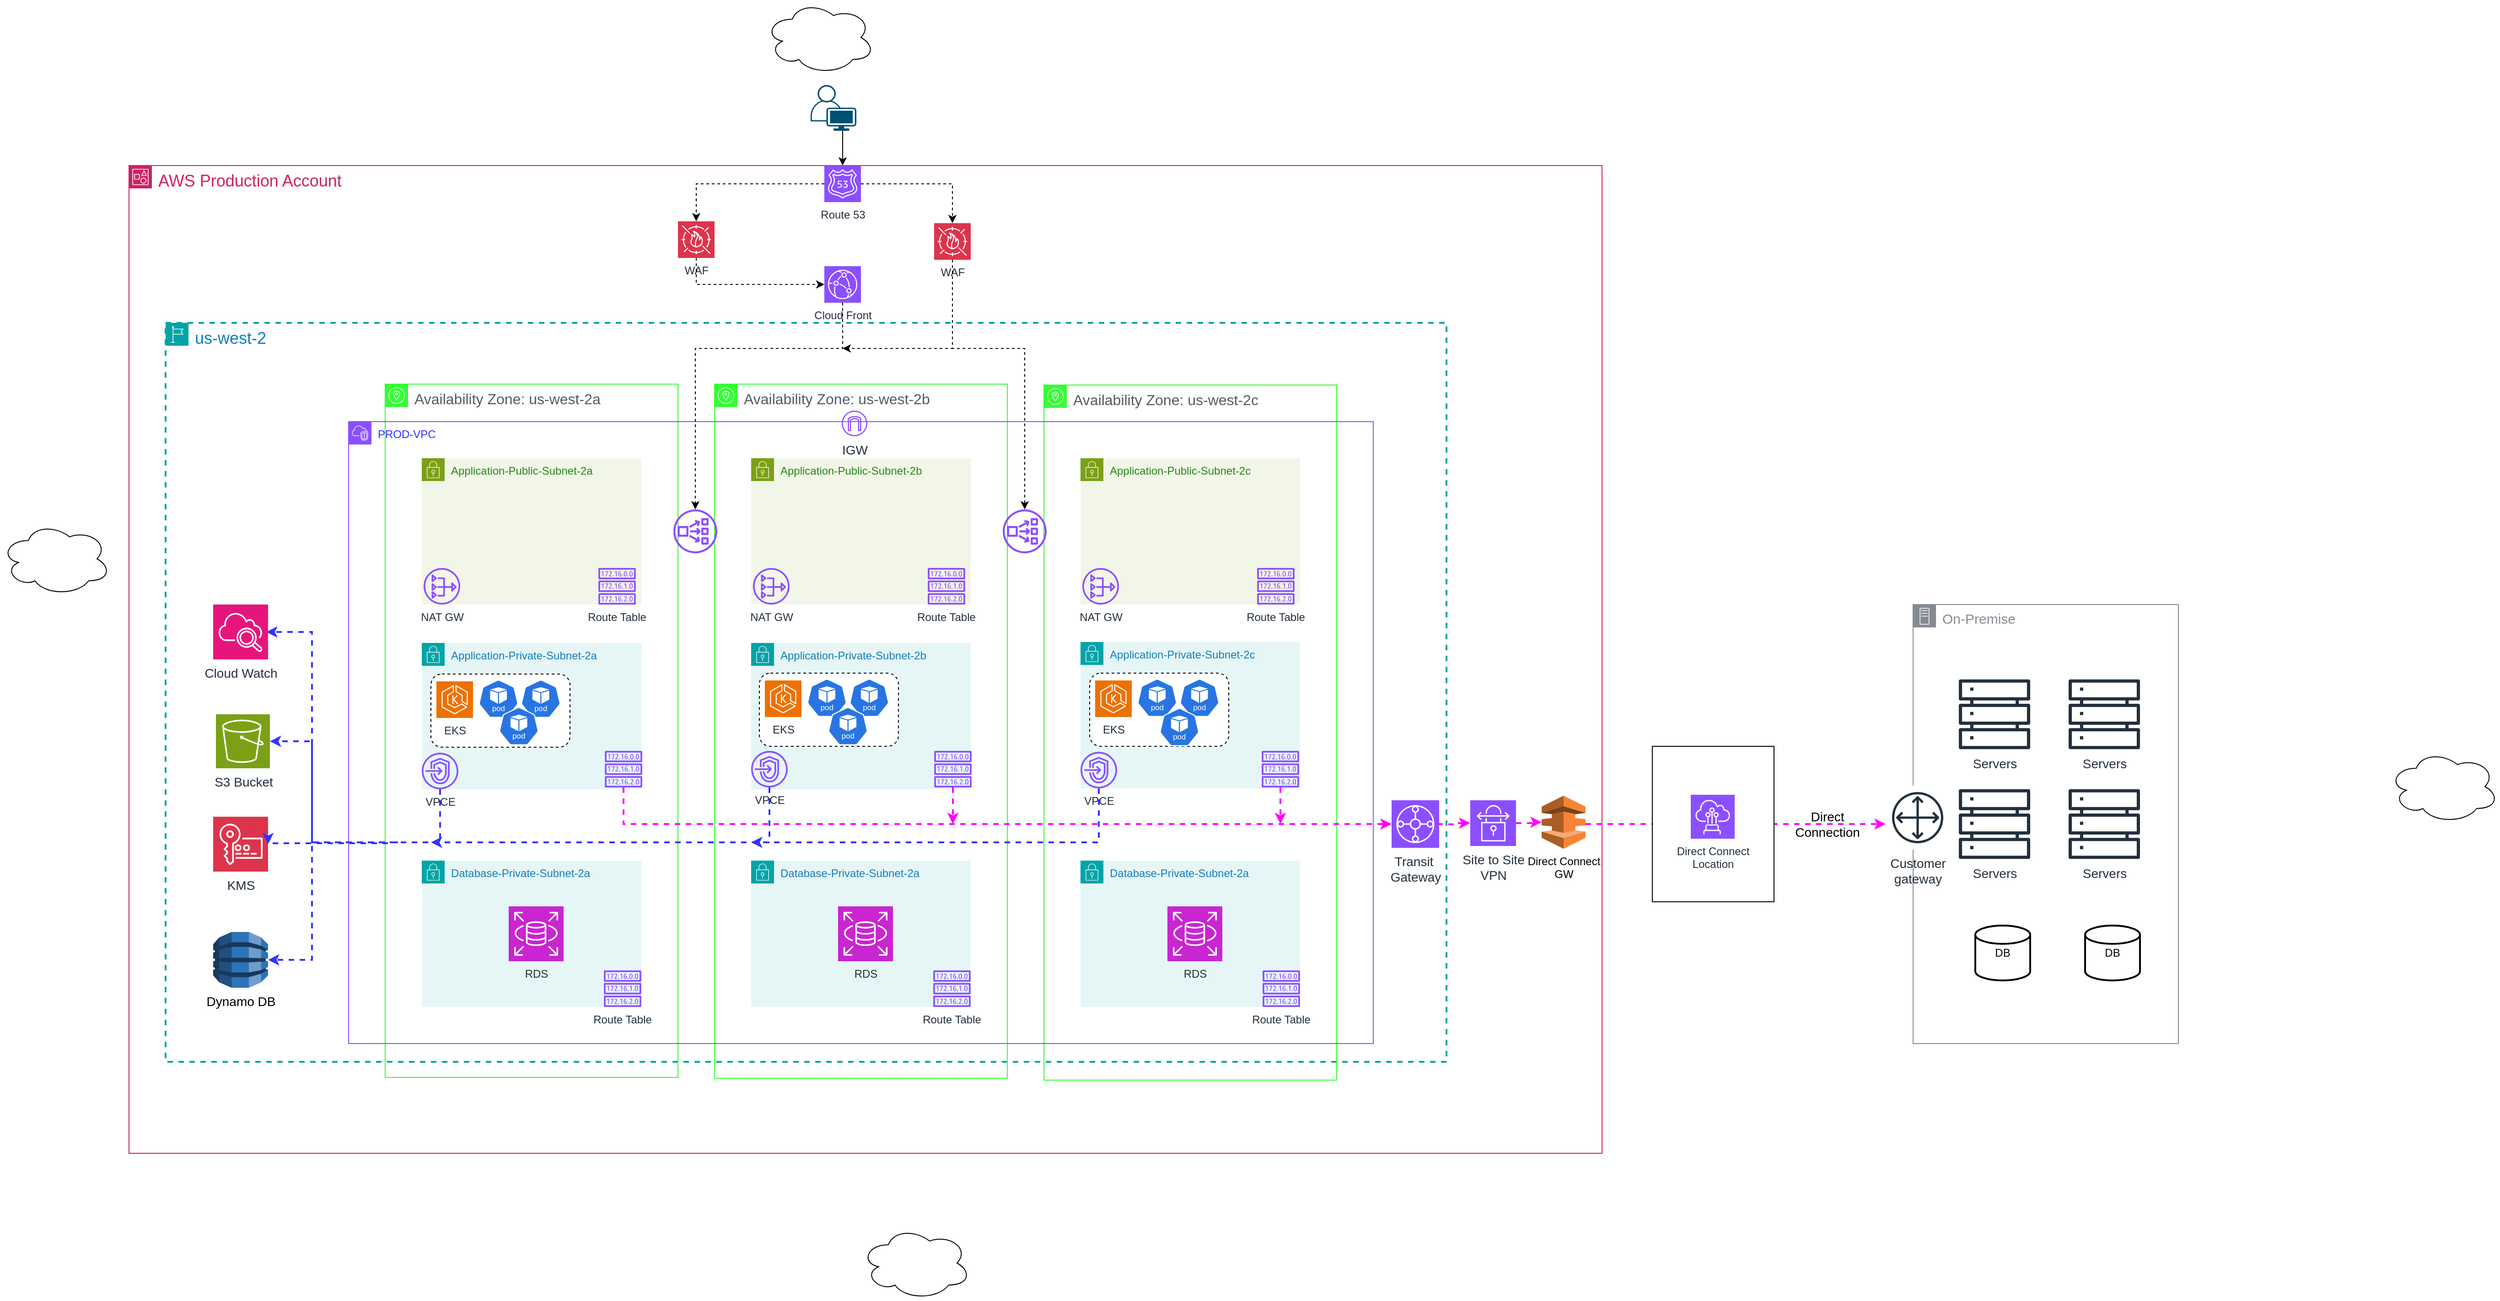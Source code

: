 <mxfile version="24.5.3" type="device">
  <diagram name="Infra" id="OqdEOYvTGwPd7O3W1HZ8">
    <mxGraphModel dx="2044" dy="1708" grid="1" gridSize="10" guides="1" tooltips="1" connect="1" arrows="1" fold="1" page="1" pageScale="1" pageWidth="850" pageHeight="1100" math="0" shadow="0">
      <root>
        <mxCell id="c2knkcBI8ZpafIgIkcQd-0" />
        <mxCell id="c2knkcBI8ZpafIgIkcQd-1" parent="c2knkcBI8ZpafIgIkcQd-0" />
        <mxCell id="c2knkcBI8ZpafIgIkcQd-2" value="&lt;font style=&quot;font-size: 18px;&quot;&gt;AWS Production Account&lt;/font&gt;" style="points=[[0,0],[0.25,0],[0.5,0],[0.75,0],[1,0],[1,0.25],[1,0.5],[1,0.75],[1,1],[0.75,1],[0.5,1],[0.25,1],[0,1],[0,0.75],[0,0.5],[0,0.25]];outlineConnect=0;gradientColor=none;html=1;whiteSpace=wrap;fontSize=12;fontStyle=0;container=1;pointerEvents=0;collapsible=0;recursiveResize=0;shape=mxgraph.aws4.group;grIcon=mxgraph.aws4.group_account;strokeColor=#CD2264;fillColor=none;verticalAlign=top;align=left;spacingLeft=30;fontColor=#CD2264;dashed=0;" parent="c2knkcBI8ZpafIgIkcQd-1" vertex="1">
          <mxGeometry x="-120" y="-40" width="1610" height="1080" as="geometry" />
        </mxCell>
        <mxCell id="c2knkcBI8ZpafIgIkcQd-5" value="&lt;font style=&quot;font-size: 14px;&quot;&gt;S3 Bucket&lt;/font&gt;" style="sketch=0;points=[[0,0,0],[0.25,0,0],[0.5,0,0],[0.75,0,0],[1,0,0],[0,1,0],[0.25,1,0],[0.5,1,0],[0.75,1,0],[1,1,0],[0,0.25,0],[0,0.5,0],[0,0.75,0],[1,0.25,0],[1,0.5,0],[1,0.75,0]];outlineConnect=0;fontColor=#232F3E;fillColor=#7AA116;strokeColor=#ffffff;dashed=0;verticalLabelPosition=bottom;verticalAlign=top;align=center;html=1;fontSize=12;fontStyle=0;aspect=fixed;shape=mxgraph.aws4.resourceIcon;resIcon=mxgraph.aws4.s3;" parent="c2knkcBI8ZpafIgIkcQd-2" vertex="1">
          <mxGeometry x="95" y="600" width="59" height="59" as="geometry" />
        </mxCell>
        <mxCell id="dH1BcwkTwxbZZpjByWhF-0" value="Route 53" style="sketch=0;points=[[0,0,0],[0.25,0,0],[0.5,0,0],[0.75,0,0],[1,0,0],[0,1,0],[0.25,1,0],[0.5,1,0],[0.75,1,0],[1,1,0],[0,0.25,0],[0,0.5,0],[0,0.75,0],[1,0.25,0],[1,0.5,0],[1,0.75,0]];outlineConnect=0;fontColor=#232F3E;fillColor=#8C4FFF;strokeColor=#ffffff;dashed=0;verticalLabelPosition=bottom;verticalAlign=top;align=center;html=1;fontSize=12;fontStyle=0;aspect=fixed;shape=mxgraph.aws4.resourceIcon;resIcon=mxgraph.aws4.route_53;" parent="c2knkcBI8ZpafIgIkcQd-2" vertex="1">
          <mxGeometry x="760" width="40" height="40" as="geometry" />
        </mxCell>
        <mxCell id="dH1BcwkTwxbZZpjByWhF-1" value="WAF" style="sketch=0;points=[[0,0,0],[0.25,0,0],[0.5,0,0],[0.75,0,0],[1,0,0],[0,1,0],[0.25,1,0],[0.5,1,0],[0.75,1,0],[1,1,0],[0,0.25,0],[0,0.5,0],[0,0.75,0],[1,0.25,0],[1,0.5,0],[1,0.75,0]];outlineConnect=0;fontColor=#232F3E;fillColor=#DD344C;strokeColor=#ffffff;dashed=0;verticalLabelPosition=bottom;verticalAlign=top;align=center;html=1;fontSize=12;fontStyle=0;aspect=fixed;shape=mxgraph.aws4.resourceIcon;resIcon=mxgraph.aws4.waf;" parent="c2knkcBI8ZpafIgIkcQd-2" vertex="1">
          <mxGeometry x="600" y="61" width="40" height="40" as="geometry" />
        </mxCell>
        <mxCell id="dH1BcwkTwxbZZpjByWhF-2" value="Cloud Front" style="sketch=0;points=[[0,0,0],[0.25,0,0],[0.5,0,0],[0.75,0,0],[1,0,0],[0,1,0],[0.25,1,0],[0.5,1,0],[0.75,1,0],[1,1,0],[0,0.25,0],[0,0.5,0],[0,0.75,0],[1,0.25,0],[1,0.5,0],[1,0.75,0]];outlineConnect=0;fontColor=#232F3E;fillColor=#8C4FFF;strokeColor=#ffffff;dashed=0;verticalLabelPosition=bottom;verticalAlign=top;align=center;html=1;fontSize=12;fontStyle=0;aspect=fixed;shape=mxgraph.aws4.resourceIcon;resIcon=mxgraph.aws4.cloudfront;" parent="c2knkcBI8ZpafIgIkcQd-2" vertex="1">
          <mxGeometry x="760" y="110" width="40" height="40" as="geometry" />
        </mxCell>
        <mxCell id="dH1BcwkTwxbZZpjByWhF-16" style="edgeStyle=orthogonalEdgeStyle;rounded=0;orthogonalLoop=1;jettySize=auto;html=1;dashed=1;" parent="c2knkcBI8ZpafIgIkcQd-2" source="dH1BcwkTwxbZZpjByWhF-8" edge="1">
          <mxGeometry relative="1" as="geometry">
            <mxPoint x="780" y="200" as="targetPoint" />
            <Array as="points">
              <mxPoint x="900" y="200" />
            </Array>
          </mxGeometry>
        </mxCell>
        <mxCell id="dH1BcwkTwxbZZpjByWhF-8" value="WAF" style="sketch=0;points=[[0,0,0],[0.25,0,0],[0.5,0,0],[0.75,0,0],[1,0,0],[0,1,0],[0.25,1,0],[0.5,1,0],[0.75,1,0],[1,1,0],[0,0.25,0],[0,0.5,0],[0,0.75,0],[1,0.25,0],[1,0.5,0],[1,0.75,0]];outlineConnect=0;fontColor=#232F3E;fillColor=#DD344C;strokeColor=#ffffff;dashed=0;verticalLabelPosition=bottom;verticalAlign=top;align=center;html=1;fontSize=12;fontStyle=0;aspect=fixed;shape=mxgraph.aws4.resourceIcon;resIcon=mxgraph.aws4.waf;" parent="c2knkcBI8ZpafIgIkcQd-2" vertex="1">
          <mxGeometry x="880" y="63" width="40" height="40" as="geometry" />
        </mxCell>
        <mxCell id="dH1BcwkTwxbZZpjByWhF-9" style="edgeStyle=orthogonalEdgeStyle;rounded=0;orthogonalLoop=1;jettySize=auto;html=1;entryX=0.5;entryY=0;entryDx=0;entryDy=0;entryPerimeter=0;dashed=1;strokeWidth=1;" parent="c2knkcBI8ZpafIgIkcQd-2" source="dH1BcwkTwxbZZpjByWhF-0" target="dH1BcwkTwxbZZpjByWhF-1" edge="1">
          <mxGeometry relative="1" as="geometry">
            <Array as="points">
              <mxPoint x="620" y="20" />
            </Array>
          </mxGeometry>
        </mxCell>
        <mxCell id="dH1BcwkTwxbZZpjByWhF-11" style="edgeStyle=orthogonalEdgeStyle;rounded=0;orthogonalLoop=1;jettySize=auto;html=1;entryX=0;entryY=0.5;entryDx=0;entryDy=0;entryPerimeter=0;dashed=1;strokeWidth=1;" parent="c2knkcBI8ZpafIgIkcQd-2" source="dH1BcwkTwxbZZpjByWhF-1" target="dH1BcwkTwxbZZpjByWhF-2" edge="1">
          <mxGeometry relative="1" as="geometry">
            <Array as="points">
              <mxPoint x="620" y="130" />
            </Array>
          </mxGeometry>
        </mxCell>
        <mxCell id="dH1BcwkTwxbZZpjByWhF-12" style="edgeStyle=orthogonalEdgeStyle;rounded=0;orthogonalLoop=1;jettySize=auto;html=1;entryX=0.5;entryY=0;entryDx=0;entryDy=0;entryPerimeter=0;dashed=1;strokeWidth=1;" parent="c2knkcBI8ZpafIgIkcQd-2" source="dH1BcwkTwxbZZpjByWhF-0" target="dH1BcwkTwxbZZpjByWhF-8" edge="1">
          <mxGeometry relative="1" as="geometry" />
        </mxCell>
        <mxCell id="c2knkcBI8ZpafIgIkcQd-6" value="&lt;font style=&quot;font-size: 18px;&quot;&gt;us-west-2&lt;/font&gt;" style="points=[[0,0],[0.25,0],[0.5,0],[0.75,0],[1,0],[1,0.25],[1,0.5],[1,0.75],[1,1],[0.75,1],[0.5,1],[0.25,1],[0,1],[0,0.75],[0,0.5],[0,0.25]];outlineConnect=0;gradientColor=none;html=1;whiteSpace=wrap;fontSize=12;fontStyle=0;container=1;pointerEvents=0;collapsible=0;recursiveResize=0;shape=mxgraph.aws4.group;grIcon=mxgraph.aws4.group_region;strokeColor=#00A4A6;fillColor=none;verticalAlign=top;align=left;spacingLeft=30;fontColor=#147EBA;dashed=1;strokeWidth=2;" parent="c2knkcBI8ZpafIgIkcQd-1" vertex="1">
          <mxGeometry x="-80" y="132" width="1400" height="808" as="geometry" />
        </mxCell>
        <mxCell id="c2knkcBI8ZpafIgIkcQd-7" value="&lt;font style=&quot;font-size: 14px;&quot;&gt;Dynamo DB&lt;/font&gt;" style="outlineConnect=0;dashed=0;verticalLabelPosition=bottom;verticalAlign=top;align=center;html=1;shape=mxgraph.aws3.dynamo_db;fillColor=#2E73B8;gradientColor=none;" parent="c2knkcBI8ZpafIgIkcQd-6" vertex="1">
          <mxGeometry x="52" y="666" width="60" height="61" as="geometry" />
        </mxCell>
        <mxCell id="c2knkcBI8ZpafIgIkcQd-8" value="&lt;font style=&quot;font-size: 14px;&quot;&gt;KMS&lt;/font&gt;" style="sketch=0;points=[[0,0,0],[0.25,0,0],[0.5,0,0],[0.75,0,0],[1,0,0],[0,1,0],[0.25,1,0],[0.5,1,0],[0.75,1,0],[1,1,0],[0,0.25,0],[0,0.5,0],[0,0.75,0],[1,0.25,0],[1,0.5,0],[1,0.75,0]];outlineConnect=0;fontColor=#232F3E;fillColor=#DD344C;strokeColor=#ffffff;dashed=0;verticalLabelPosition=bottom;verticalAlign=top;align=center;html=1;fontSize=12;fontStyle=0;aspect=fixed;shape=mxgraph.aws4.resourceIcon;resIcon=mxgraph.aws4.key_management_service;" parent="c2knkcBI8ZpafIgIkcQd-6" vertex="1">
          <mxGeometry x="52" y="540" width="60" height="60" as="geometry" />
        </mxCell>
        <mxCell id="c2knkcBI8ZpafIgIkcQd-3" style="edgeStyle=orthogonalEdgeStyle;rounded=0;orthogonalLoop=1;jettySize=auto;html=1;strokeColor=#3333FF;dashed=1;strokeWidth=2;" parent="c2knkcBI8ZpafIgIkcQd-6" edge="1">
          <mxGeometry relative="1" as="geometry">
            <mxPoint x="110" y="338" as="targetPoint" />
            <mxPoint x="160" y="569" as="sourcePoint" />
            <Array as="points">
              <mxPoint x="160" y="338" />
            </Array>
          </mxGeometry>
        </mxCell>
        <mxCell id="c2knkcBI8ZpafIgIkcQd-9" value="&lt;font style=&quot;font-size: 16px;&quot;&gt;Availability Zone: us-west-2a&lt;/font&gt;" style="sketch=0;outlineConnect=0;gradientColor=none;html=1;whiteSpace=wrap;fontSize=12;fontStyle=0;shape=mxgraph.aws4.group;grIcon=mxgraph.aws4.group_availability_zone;strokeColor=#33FF33;fillColor=none;verticalAlign=top;align=left;spacingLeft=30;fontColor=#545B64;" parent="c2knkcBI8ZpafIgIkcQd-6" vertex="1">
          <mxGeometry x="240" y="67" width="320" height="758" as="geometry" />
        </mxCell>
        <mxCell id="c2knkcBI8ZpafIgIkcQd-10" value="&lt;font style=&quot;font-size: 16px;&quot;&gt;Availability Zone:&amp;nbsp;us-west-2b&lt;/font&gt;" style="sketch=0;outlineConnect=0;gradientColor=none;html=1;whiteSpace=wrap;fontSize=12;fontStyle=0;shape=mxgraph.aws4.group;grIcon=mxgraph.aws4.group_availability_zone;strokeColor=#33FF33;fillColor=none;verticalAlign=top;align=left;spacingLeft=30;fontColor=#545B64;" parent="c2knkcBI8ZpafIgIkcQd-6" vertex="1">
          <mxGeometry x="600" y="67" width="320" height="759" as="geometry" />
        </mxCell>
        <mxCell id="c2knkcBI8ZpafIgIkcQd-44" value="&lt;font style=&quot;font-size: 14px;&quot;&gt;IGW&lt;/font&gt;" style="sketch=0;outlineConnect=0;fontColor=#232F3E;gradientColor=none;fillColor=#8C4FFF;strokeColor=none;dashed=0;verticalLabelPosition=bottom;verticalAlign=top;align=center;html=1;fontSize=12;fontStyle=0;aspect=fixed;pointerEvents=1;shape=mxgraph.aws4.internet_gateway;" parent="c2knkcBI8ZpafIgIkcQd-6" vertex="1">
          <mxGeometry x="739" y="96" width="28" height="28" as="geometry" />
        </mxCell>
        <mxCell id="c2knkcBI8ZpafIgIkcQd-4" value="&lt;font style=&quot;font-size: 14px;&quot;&gt;Cloud Watch&lt;/font&gt;" style="sketch=0;points=[[0,0,0],[0.25,0,0],[0.5,0,0],[0.75,0,0],[1,0,0],[0,1,0],[0.25,1,0],[0.5,1,0],[0.75,1,0],[1,1,0],[0,0.25,0],[0,0.5,0],[0,0.75,0],[1,0.25,0],[1,0.5,0],[1,0.75,0]];points=[[0,0,0],[0.25,0,0],[0.5,0,0],[0.75,0,0],[1,0,0],[0,1,0],[0.25,1,0],[0.5,1,0],[0.75,1,0],[1,1,0],[0,0.25,0],[0,0.5,0],[0,0.75,0],[1,0.25,0],[1,0.5,0],[1,0.75,0]];outlineConnect=0;fontColor=#232F3E;fillColor=#E7157B;strokeColor=#ffffff;dashed=0;verticalLabelPosition=bottom;verticalAlign=top;align=center;html=1;fontSize=12;fontStyle=0;aspect=fixed;shape=mxgraph.aws4.resourceIcon;resIcon=mxgraph.aws4.cloudwatch_2;" parent="c2knkcBI8ZpafIgIkcQd-6" vertex="1">
          <mxGeometry x="52" y="308" width="60" height="60" as="geometry" />
        </mxCell>
        <mxCell id="c2knkcBI8ZpafIgIkcQd-11" value="&lt;font style=&quot;font-size: 16px;&quot;&gt;Availability Zone:&amp;nbsp;us-west-2c&lt;/font&gt;" style="sketch=0;outlineConnect=0;gradientColor=none;html=1;whiteSpace=wrap;fontSize=12;fontStyle=0;shape=mxgraph.aws4.group;grIcon=mxgraph.aws4.group_availability_zone;strokeColor=#33FF33;fillColor=none;verticalAlign=top;align=left;spacingLeft=30;fontColor=#545B64;" parent="c2knkcBI8ZpafIgIkcQd-1" vertex="1">
          <mxGeometry x="880" y="200" width="320" height="760" as="geometry" />
        </mxCell>
        <mxCell id="c2knkcBI8ZpafIgIkcQd-12" value="&lt;font color=&quot;#3333ff&quot;&gt;PROD-VPC&lt;/font&gt;" style="points=[[0,0],[0.25,0],[0.5,0],[0.75,0],[1,0],[1,0.25],[1,0.5],[1,0.75],[1,1],[0.75,1],[0.5,1],[0.25,1],[0,1],[0,0.75],[0,0.5],[0,0.25]];outlineConnect=0;gradientColor=none;html=1;whiteSpace=wrap;fontSize=12;fontStyle=0;container=1;pointerEvents=0;collapsible=0;recursiveResize=0;shape=mxgraph.aws4.group;grIcon=mxgraph.aws4.group_vpc2;strokeColor=#8C4FFF;fillColor=none;verticalAlign=top;align=left;spacingLeft=30;fontColor=#AAB7B8;dashed=0;" parent="c2knkcBI8ZpafIgIkcQd-1" vertex="1">
          <mxGeometry x="120" y="240" width="1120" height="680" as="geometry" />
        </mxCell>
        <mxCell id="c2knkcBI8ZpafIgIkcQd-13" value="Application-Public-Subnet-2a" style="points=[[0,0],[0.25,0],[0.5,0],[0.75,0],[1,0],[1,0.25],[1,0.5],[1,0.75],[1,1],[0.75,1],[0.5,1],[0.25,1],[0,1],[0,0.75],[0,0.5],[0,0.25]];outlineConnect=0;gradientColor=none;html=1;whiteSpace=wrap;fontSize=12;fontStyle=0;container=1;pointerEvents=0;collapsible=0;recursiveResize=0;shape=mxgraph.aws4.group;grIcon=mxgraph.aws4.group_security_group;grStroke=0;strokeColor=#7AA116;fillColor=#F2F6E8;verticalAlign=top;align=left;spacingLeft=30;fontColor=#248814;dashed=0;" parent="c2knkcBI8ZpafIgIkcQd-12" vertex="1">
          <mxGeometry x="80" y="40" width="240" height="160" as="geometry" />
        </mxCell>
        <mxCell id="c2knkcBI8ZpafIgIkcQd-14" value="NAT GW" style="sketch=0;outlineConnect=0;fontColor=#232F3E;gradientColor=none;fillColor=#8C4FFF;strokeColor=none;dashed=0;verticalLabelPosition=bottom;verticalAlign=top;align=center;html=1;fontSize=12;fontStyle=0;aspect=fixed;pointerEvents=1;shape=mxgraph.aws4.nat_gateway;" parent="c2knkcBI8ZpafIgIkcQd-12" vertex="1">
          <mxGeometry x="82" y="160" width="40" height="40" as="geometry" />
        </mxCell>
        <mxCell id="c2knkcBI8ZpafIgIkcQd-15" value="Route Table" style="sketch=0;outlineConnect=0;fontColor=#232F3E;gradientColor=none;fillColor=#8C4FFF;strokeColor=none;dashed=0;verticalLabelPosition=bottom;verticalAlign=top;align=center;html=1;fontSize=12;fontStyle=0;aspect=fixed;pointerEvents=1;shape=mxgraph.aws4.route_table;" parent="c2knkcBI8ZpafIgIkcQd-12" vertex="1">
          <mxGeometry x="272.95" y="160" width="41.05" height="40" as="geometry" />
        </mxCell>
        <mxCell id="c2knkcBI8ZpafIgIkcQd-22" value="Application-Private-Subnet-2a" style="points=[[0,0],[0.25,0],[0.5,0],[0.75,0],[1,0],[1,0.25],[1,0.5],[1,0.75],[1,1],[0.75,1],[0.5,1],[0.25,1],[0,1],[0,0.75],[0,0.5],[0,0.25]];outlineConnect=0;gradientColor=none;html=1;whiteSpace=wrap;fontSize=12;fontStyle=0;container=1;pointerEvents=0;collapsible=0;recursiveResize=0;shape=mxgraph.aws4.group;grIcon=mxgraph.aws4.group_security_group;grStroke=0;strokeColor=#00A4A6;fillColor=#E6F6F7;verticalAlign=top;align=left;spacingLeft=30;fontColor=#147EBA;dashed=0;" parent="c2knkcBI8ZpafIgIkcQd-12" vertex="1">
          <mxGeometry x="80" y="242" width="240" height="160" as="geometry" />
        </mxCell>
        <mxCell id="c2knkcBI8ZpafIgIkcQd-23" style="edgeStyle=orthogonalEdgeStyle;rounded=0;orthogonalLoop=1;jettySize=auto;html=1;dashed=1;strokeColor=#3333FF;strokeWidth=2;" parent="c2knkcBI8ZpafIgIkcQd-22" source="c2knkcBI8ZpafIgIkcQd-24" edge="1">
          <mxGeometry relative="1" as="geometry">
            <mxPoint x="10" y="218" as="targetPoint" />
            <Array as="points">
              <mxPoint x="20" y="218" />
            </Array>
          </mxGeometry>
        </mxCell>
        <mxCell id="c2knkcBI8ZpafIgIkcQd-24" value="VPCE" style="sketch=0;outlineConnect=0;fontColor=#232F3E;gradientColor=none;fillColor=#8C4FFF;strokeColor=none;dashed=0;verticalLabelPosition=bottom;verticalAlign=top;align=center;html=1;fontSize=12;fontStyle=0;aspect=fixed;pointerEvents=1;shape=mxgraph.aws4.endpoints;" parent="c2knkcBI8ZpafIgIkcQd-22" vertex="1">
          <mxGeometry y="120" width="40" height="40" as="geometry" />
        </mxCell>
        <mxCell id="c2knkcBI8ZpafIgIkcQd-28" value="Application-Private-Subnet-2b" style="points=[[0,0],[0.25,0],[0.5,0],[0.75,0],[1,0],[1,0.25],[1,0.5],[1,0.75],[1,1],[0.75,1],[0.5,1],[0.25,1],[0,1],[0,0.75],[0,0.5],[0,0.25]];outlineConnect=0;gradientColor=none;html=1;whiteSpace=wrap;fontSize=12;fontStyle=0;container=1;pointerEvents=0;collapsible=0;recursiveResize=0;shape=mxgraph.aws4.group;grIcon=mxgraph.aws4.group_security_group;grStroke=0;strokeColor=#00A4A6;fillColor=#E6F6F7;verticalAlign=top;align=left;spacingLeft=30;fontColor=#147EBA;dashed=0;" parent="c2knkcBI8ZpafIgIkcQd-12" vertex="1">
          <mxGeometry x="440" y="242" width="240" height="160" as="geometry" />
        </mxCell>
        <mxCell id="c2knkcBI8ZpafIgIkcQd-51" value="VPCE" style="sketch=0;outlineConnect=0;fontColor=#232F3E;gradientColor=none;fillColor=#8C4FFF;strokeColor=none;dashed=0;verticalLabelPosition=bottom;verticalAlign=top;align=center;html=1;fontSize=12;fontStyle=0;aspect=fixed;pointerEvents=1;shape=mxgraph.aws4.endpoints;" parent="c2knkcBI8ZpafIgIkcQd-28" vertex="1">
          <mxGeometry y="118" width="40" height="40" as="geometry" />
        </mxCell>
        <mxCell id="c2knkcBI8ZpafIgIkcQd-33" value="Application-Private-Subnet-2c" style="points=[[0,0],[0.25,0],[0.5,0],[0.75,0],[1,0],[1,0.25],[1,0.5],[1,0.75],[1,1],[0.75,1],[0.5,1],[0.25,1],[0,1],[0,0.75],[0,0.5],[0,0.25]];outlineConnect=0;gradientColor=none;html=1;whiteSpace=wrap;fontSize=12;fontStyle=0;container=1;pointerEvents=0;collapsible=0;recursiveResize=0;shape=mxgraph.aws4.group;grIcon=mxgraph.aws4.group_security_group;grStroke=0;strokeColor=#00A4A6;fillColor=#E6F6F7;verticalAlign=top;align=left;spacingLeft=30;fontColor=#147EBA;dashed=0;" parent="c2knkcBI8ZpafIgIkcQd-12" vertex="1">
          <mxGeometry x="800" y="241" width="240" height="160" as="geometry" />
        </mxCell>
        <mxCell id="c2knkcBI8ZpafIgIkcQd-34" value="VPCE" style="sketch=0;outlineConnect=0;fontColor=#232F3E;gradientColor=none;fillColor=#8C4FFF;strokeColor=none;dashed=0;verticalLabelPosition=bottom;verticalAlign=top;align=center;html=1;fontSize=12;fontStyle=0;aspect=fixed;pointerEvents=1;shape=mxgraph.aws4.endpoints;" parent="c2knkcBI8ZpafIgIkcQd-33" vertex="1">
          <mxGeometry y="120" width="40" height="40" as="geometry" />
        </mxCell>
        <mxCell id="gV-0unIdusyDe0C79VMw-26" style="edgeStyle=orthogonalEdgeStyle;rounded=0;orthogonalLoop=1;jettySize=auto;html=1;dashed=1;strokeColor=#FF00FF;strokeWidth=2;" parent="c2knkcBI8ZpafIgIkcQd-12" source="c2knkcBI8ZpafIgIkcQd-39" edge="1">
          <mxGeometry relative="1" as="geometry">
            <mxPoint x="1018.475" y="440" as="targetPoint" />
          </mxGeometry>
        </mxCell>
        <mxCell id="c2knkcBI8ZpafIgIkcQd-39" value="" style="sketch=0;outlineConnect=0;fontColor=#232F3E;gradientColor=none;fillColor=#8C4FFF;strokeColor=none;dashed=0;verticalLabelPosition=bottom;verticalAlign=top;align=center;html=1;fontSize=12;fontStyle=0;aspect=fixed;pointerEvents=1;shape=mxgraph.aws4.route_table;" parent="c2knkcBI8ZpafIgIkcQd-12" vertex="1">
          <mxGeometry x="997.95" y="360" width="41.05" height="40" as="geometry" />
        </mxCell>
        <mxCell id="gV-0unIdusyDe0C79VMw-0" value="Application-Public-Subnet-2b" style="points=[[0,0],[0.25,0],[0.5,0],[0.75,0],[1,0],[1,0.25],[1,0.5],[1,0.75],[1,1],[0.75,1],[0.5,1],[0.25,1],[0,1],[0,0.75],[0,0.5],[0,0.25]];outlineConnect=0;gradientColor=none;html=1;whiteSpace=wrap;fontSize=12;fontStyle=0;container=1;pointerEvents=0;collapsible=0;recursiveResize=0;shape=mxgraph.aws4.group;grIcon=mxgraph.aws4.group_security_group;grStroke=0;strokeColor=#7AA116;fillColor=#F2F6E8;verticalAlign=top;align=left;spacingLeft=30;fontColor=#248814;dashed=0;" parent="c2knkcBI8ZpafIgIkcQd-12" vertex="1">
          <mxGeometry x="440" y="40" width="240" height="160" as="geometry" />
        </mxCell>
        <mxCell id="gV-0unIdusyDe0C79VMw-1" value="NAT GW" style="sketch=0;outlineConnect=0;fontColor=#232F3E;gradientColor=none;fillColor=#8C4FFF;strokeColor=none;dashed=0;verticalLabelPosition=bottom;verticalAlign=top;align=center;html=1;fontSize=12;fontStyle=0;aspect=fixed;pointerEvents=1;shape=mxgraph.aws4.nat_gateway;" parent="c2knkcBI8ZpafIgIkcQd-12" vertex="1">
          <mxGeometry x="442" y="160" width="40" height="40" as="geometry" />
        </mxCell>
        <mxCell id="gV-0unIdusyDe0C79VMw-2" value="Route Table" style="sketch=0;outlineConnect=0;fontColor=#232F3E;gradientColor=none;fillColor=#8C4FFF;strokeColor=none;dashed=0;verticalLabelPosition=bottom;verticalAlign=top;align=center;html=1;fontSize=12;fontStyle=0;aspect=fixed;pointerEvents=1;shape=mxgraph.aws4.route_table;" parent="c2knkcBI8ZpafIgIkcQd-12" vertex="1">
          <mxGeometry x="632.95" y="160" width="41.05" height="40" as="geometry" />
        </mxCell>
        <mxCell id="gV-0unIdusyDe0C79VMw-3" value="Application-Public-Subnet-2c" style="points=[[0,0],[0.25,0],[0.5,0],[0.75,0],[1,0],[1,0.25],[1,0.5],[1,0.75],[1,1],[0.75,1],[0.5,1],[0.25,1],[0,1],[0,0.75],[0,0.5],[0,0.25]];outlineConnect=0;gradientColor=none;html=1;whiteSpace=wrap;fontSize=12;fontStyle=0;container=1;pointerEvents=0;collapsible=0;recursiveResize=0;shape=mxgraph.aws4.group;grIcon=mxgraph.aws4.group_security_group;grStroke=0;strokeColor=#7AA116;fillColor=#F2F6E8;verticalAlign=top;align=left;spacingLeft=30;fontColor=#248814;dashed=0;" parent="c2knkcBI8ZpafIgIkcQd-12" vertex="1">
          <mxGeometry x="800" y="40" width="240" height="160" as="geometry" />
        </mxCell>
        <mxCell id="gV-0unIdusyDe0C79VMw-4" value="NAT GW" style="sketch=0;outlineConnect=0;fontColor=#232F3E;gradientColor=none;fillColor=#8C4FFF;strokeColor=none;dashed=0;verticalLabelPosition=bottom;verticalAlign=top;align=center;html=1;fontSize=12;fontStyle=0;aspect=fixed;pointerEvents=1;shape=mxgraph.aws4.nat_gateway;" parent="c2knkcBI8ZpafIgIkcQd-12" vertex="1">
          <mxGeometry x="802" y="160" width="40" height="40" as="geometry" />
        </mxCell>
        <mxCell id="gV-0unIdusyDe0C79VMw-5" value="Route Table" style="sketch=0;outlineConnect=0;fontColor=#232F3E;gradientColor=none;fillColor=#8C4FFF;strokeColor=none;dashed=0;verticalLabelPosition=bottom;verticalAlign=top;align=center;html=1;fontSize=12;fontStyle=0;aspect=fixed;pointerEvents=1;shape=mxgraph.aws4.route_table;" parent="c2knkcBI8ZpafIgIkcQd-12" vertex="1">
          <mxGeometry x="992.95" y="160" width="41.05" height="40" as="geometry" />
        </mxCell>
        <mxCell id="c2knkcBI8ZpafIgIkcQd-45" value="Database-Private-Subnet-2a" style="points=[[0,0],[0.25,0],[0.5,0],[0.75,0],[1,0],[1,0.25],[1,0.5],[1,0.75],[1,1],[0.75,1],[0.5,1],[0.25,1],[0,1],[0,0.75],[0,0.5],[0,0.25]];outlineConnect=0;gradientColor=none;html=1;whiteSpace=wrap;fontSize=12;fontStyle=0;container=1;pointerEvents=0;collapsible=0;recursiveResize=0;shape=mxgraph.aws4.group;grIcon=mxgraph.aws4.group_security_group;grStroke=0;strokeColor=#00A4A6;fillColor=#E6F6F7;verticalAlign=top;align=left;spacingLeft=30;fontColor=#147EBA;dashed=0;" parent="c2knkcBI8ZpafIgIkcQd-12" vertex="1">
          <mxGeometry x="80" y="480" width="240" height="160" as="geometry" />
        </mxCell>
        <mxCell id="c2knkcBI8ZpafIgIkcQd-46" value="RDS" style="sketch=0;points=[[0,0,0],[0.25,0,0],[0.5,0,0],[0.75,0,0],[1,0,0],[0,1,0],[0.25,1,0],[0.5,1,0],[0.75,1,0],[1,1,0],[0,0.25,0],[0,0.5,0],[0,0.75,0],[1,0.25,0],[1,0.5,0],[1,0.75,0]];outlineConnect=0;fontColor=#232F3E;fillColor=#C925D1;strokeColor=#ffffff;dashed=0;verticalLabelPosition=bottom;verticalAlign=top;align=center;html=1;fontSize=12;fontStyle=0;aspect=fixed;shape=mxgraph.aws4.resourceIcon;resIcon=mxgraph.aws4.rds;" parent="c2knkcBI8ZpafIgIkcQd-45" vertex="1">
          <mxGeometry x="95" y="50" width="60" height="60" as="geometry" />
        </mxCell>
        <mxCell id="gV-0unIdusyDe0C79VMw-7" value="Route Table" style="sketch=0;outlineConnect=0;fontColor=#232F3E;gradientColor=none;fillColor=#8C4FFF;strokeColor=none;dashed=0;verticalLabelPosition=bottom;verticalAlign=top;align=center;html=1;fontSize=12;fontStyle=0;aspect=fixed;pointerEvents=1;shape=mxgraph.aws4.route_table;" parent="c2knkcBI8ZpafIgIkcQd-45" vertex="1">
          <mxGeometry x="198.95" y="120" width="41.05" height="40" as="geometry" />
        </mxCell>
        <mxCell id="gV-0unIdusyDe0C79VMw-10" value="Database-Private-Subnet-2a" style="points=[[0,0],[0.25,0],[0.5,0],[0.75,0],[1,0],[1,0.25],[1,0.5],[1,0.75],[1,1],[0.75,1],[0.5,1],[0.25,1],[0,1],[0,0.75],[0,0.5],[0,0.25]];outlineConnect=0;gradientColor=none;html=1;whiteSpace=wrap;fontSize=12;fontStyle=0;container=1;pointerEvents=0;collapsible=0;recursiveResize=0;shape=mxgraph.aws4.group;grIcon=mxgraph.aws4.group_security_group;grStroke=0;strokeColor=#00A4A6;fillColor=#E6F6F7;verticalAlign=top;align=left;spacingLeft=30;fontColor=#147EBA;dashed=0;" parent="c2knkcBI8ZpafIgIkcQd-12" vertex="1">
          <mxGeometry x="440" y="480" width="240" height="160" as="geometry" />
        </mxCell>
        <mxCell id="gV-0unIdusyDe0C79VMw-11" value="RDS" style="sketch=0;points=[[0,0,0],[0.25,0,0],[0.5,0,0],[0.75,0,0],[1,0,0],[0,1,0],[0.25,1,0],[0.5,1,0],[0.75,1,0],[1,1,0],[0,0.25,0],[0,0.5,0],[0,0.75,0],[1,0.25,0],[1,0.5,0],[1,0.75,0]];outlineConnect=0;fontColor=#232F3E;fillColor=#C925D1;strokeColor=#ffffff;dashed=0;verticalLabelPosition=bottom;verticalAlign=top;align=center;html=1;fontSize=12;fontStyle=0;aspect=fixed;shape=mxgraph.aws4.resourceIcon;resIcon=mxgraph.aws4.rds;" parent="gV-0unIdusyDe0C79VMw-10" vertex="1">
          <mxGeometry x="95" y="50" width="60" height="60" as="geometry" />
        </mxCell>
        <mxCell id="gV-0unIdusyDe0C79VMw-12" value="Route Table" style="sketch=0;outlineConnect=0;fontColor=#232F3E;gradientColor=none;fillColor=#8C4FFF;strokeColor=none;dashed=0;verticalLabelPosition=bottom;verticalAlign=top;align=center;html=1;fontSize=12;fontStyle=0;aspect=fixed;pointerEvents=1;shape=mxgraph.aws4.route_table;" parent="gV-0unIdusyDe0C79VMw-10" vertex="1">
          <mxGeometry x="198.95" y="120" width="41.05" height="40" as="geometry" />
        </mxCell>
        <mxCell id="gV-0unIdusyDe0C79VMw-13" value="Database-Private-Subnet-2a" style="points=[[0,0],[0.25,0],[0.5,0],[0.75,0],[1,0],[1,0.25],[1,0.5],[1,0.75],[1,1],[0.75,1],[0.5,1],[0.25,1],[0,1],[0,0.75],[0,0.5],[0,0.25]];outlineConnect=0;gradientColor=none;html=1;whiteSpace=wrap;fontSize=12;fontStyle=0;container=1;pointerEvents=0;collapsible=0;recursiveResize=0;shape=mxgraph.aws4.group;grIcon=mxgraph.aws4.group_security_group;grStroke=0;strokeColor=#00A4A6;fillColor=#E6F6F7;verticalAlign=top;align=left;spacingLeft=30;fontColor=#147EBA;dashed=0;" parent="c2knkcBI8ZpafIgIkcQd-12" vertex="1">
          <mxGeometry x="800" y="480" width="240" height="160" as="geometry" />
        </mxCell>
        <mxCell id="gV-0unIdusyDe0C79VMw-14" value="RDS" style="sketch=0;points=[[0,0,0],[0.25,0,0],[0.5,0,0],[0.75,0,0],[1,0,0],[0,1,0],[0.25,1,0],[0.5,1,0],[0.75,1,0],[1,1,0],[0,0.25,0],[0,0.5,0],[0,0.75,0],[1,0.25,0],[1,0.5,0],[1,0.75,0]];outlineConnect=0;fontColor=#232F3E;fillColor=#C925D1;strokeColor=#ffffff;dashed=0;verticalLabelPosition=bottom;verticalAlign=top;align=center;html=1;fontSize=12;fontStyle=0;aspect=fixed;shape=mxgraph.aws4.resourceIcon;resIcon=mxgraph.aws4.rds;" parent="gV-0unIdusyDe0C79VMw-13" vertex="1">
          <mxGeometry x="95" y="50" width="60" height="60" as="geometry" />
        </mxCell>
        <mxCell id="gV-0unIdusyDe0C79VMw-15" value="Route Table" style="sketch=0;outlineConnect=0;fontColor=#232F3E;gradientColor=none;fillColor=#8C4FFF;strokeColor=none;dashed=0;verticalLabelPosition=bottom;verticalAlign=top;align=center;html=1;fontSize=12;fontStyle=0;aspect=fixed;pointerEvents=1;shape=mxgraph.aws4.route_table;" parent="gV-0unIdusyDe0C79VMw-13" vertex="1">
          <mxGeometry x="198.95" y="120" width="41.05" height="40" as="geometry" />
        </mxCell>
        <mxCell id="dH1BcwkTwxbZZpjByWhF-13" value="" style="sketch=0;outlineConnect=0;fontColor=#232F3E;gradientColor=none;fillColor=#8C4FFF;strokeColor=none;dashed=0;verticalLabelPosition=bottom;verticalAlign=top;align=center;html=1;fontSize=12;fontStyle=0;aspect=fixed;pointerEvents=1;shape=mxgraph.aws4.network_load_balancer;" parent="c2knkcBI8ZpafIgIkcQd-12" vertex="1">
          <mxGeometry x="355" y="96" width="48" height="48" as="geometry" />
        </mxCell>
        <mxCell id="dH1BcwkTwxbZZpjByWhF-14" value="" style="sketch=0;outlineConnect=0;fontColor=#232F3E;gradientColor=none;fillColor=#8C4FFF;strokeColor=none;dashed=0;verticalLabelPosition=bottom;verticalAlign=top;align=center;html=1;fontSize=12;fontStyle=0;aspect=fixed;pointerEvents=1;shape=mxgraph.aws4.network_load_balancer;" parent="c2knkcBI8ZpafIgIkcQd-12" vertex="1">
          <mxGeometry x="715" y="96" width="48" height="48" as="geometry" />
        </mxCell>
        <mxCell id="c2knkcBI8ZpafIgIkcQd-50" style="edgeStyle=orthogonalEdgeStyle;rounded=0;orthogonalLoop=1;jettySize=auto;html=1;dashed=1;strokeColor=#3333FF;strokeWidth=2;" parent="c2knkcBI8ZpafIgIkcQd-1" source="c2knkcBI8ZpafIgIkcQd-51" edge="1">
          <mxGeometry relative="1" as="geometry">
            <mxPoint x="560" y="700" as="targetPoint" />
            <Array as="points">
              <mxPoint x="580" y="700" />
            </Array>
          </mxGeometry>
        </mxCell>
        <mxCell id="c2knkcBI8ZpafIgIkcQd-52" value="&lt;font style=&quot;font-size: 15px;&quot;&gt;On-Premise&lt;/font&gt;" style="sketch=0;outlineConnect=0;gradientColor=none;html=1;whiteSpace=wrap;fontSize=12;fontStyle=0;shape=mxgraph.aws4.group;grIcon=mxgraph.aws4.group_on_premise;strokeColor=#858B94;fillColor=none;verticalAlign=top;align=left;spacingLeft=30;fontColor=#858B94;dashed=0;" parent="c2knkcBI8ZpafIgIkcQd-1" vertex="1">
          <mxGeometry x="1830" y="440" width="290" height="480" as="geometry" />
        </mxCell>
        <mxCell id="c2knkcBI8ZpafIgIkcQd-53" style="edgeStyle=orthogonalEdgeStyle;rounded=0;orthogonalLoop=1;jettySize=auto;html=1;strokeColor=#FF00FF;dashed=1;strokeWidth=2;entryX=0;entryY=0.5;entryDx=0;entryDy=0;entryPerimeter=0;" parent="c2knkcBI8ZpafIgIkcQd-1" source="gV-0unIdusyDe0C79VMw-22" edge="1" target="c2knkcBI8ZpafIgIkcQd-61">
          <mxGeometry relative="1" as="geometry">
            <mxPoint x="1235" y="680.0" as="targetPoint" />
            <Array as="points">
              <mxPoint x="421" y="680" />
              <mxPoint x="1259" y="680" />
            </Array>
            <mxPoint x="399.881" y="622" as="sourcePoint" />
          </mxGeometry>
        </mxCell>
        <mxCell id="c2knkcBI8ZpafIgIkcQd-54" value="&lt;font style=&quot;font-size: 14px;&quot;&gt;Customer&lt;br&gt;gateway&lt;/font&gt;" style="sketch=0;outlineConnect=0;fontColor=#232F3E;gradientColor=none;strokeColor=#232F3E;fillColor=#ffffff;dashed=0;verticalLabelPosition=bottom;verticalAlign=top;align=center;html=1;fontSize=12;fontStyle=0;aspect=fixed;shape=mxgraph.aws4.resourceIcon;resIcon=mxgraph.aws4.customer_gateway;" parent="c2knkcBI8ZpafIgIkcQd-1" vertex="1">
          <mxGeometry x="1800" y="638" width="70" height="70" as="geometry" />
        </mxCell>
        <mxCell id="c2knkcBI8ZpafIgIkcQd-55" style="edgeStyle=orthogonalEdgeStyle;rounded=0;orthogonalLoop=1;jettySize=auto;html=1;strokeColor=#FF00FF;dashed=1;strokeWidth=2;" parent="c2knkcBI8ZpafIgIkcQd-1" source="c2knkcBI8ZpafIgIkcQd-60" target="c2knkcBI8ZpafIgIkcQd-54" edge="1">
          <mxGeometry relative="1" as="geometry">
            <mxPoint x="1750" y="670" as="targetPoint" />
            <Array as="points">
              <mxPoint x="1780" y="680" />
              <mxPoint x="1780" y="680" />
            </Array>
          </mxGeometry>
        </mxCell>
        <mxCell id="c2knkcBI8ZpafIgIkcQd-56" value="" style="rounded=0;whiteSpace=wrap;html=1;" parent="c2knkcBI8ZpafIgIkcQd-1" vertex="1">
          <mxGeometry x="1545" y="595" width="133" height="170" as="geometry" />
        </mxCell>
        <mxCell id="c2knkcBI8ZpafIgIkcQd-57" value="Direct Connect &lt;br&gt;Location" style="sketch=0;points=[[0,0,0],[0.25,0,0],[0.5,0,0],[0.75,0,0],[1,0,0],[0,1,0],[0.25,1,0],[0.5,1,0],[0.75,1,0],[1,1,0],[0,0.25,0],[0,0.5,0],[0,0.75,0],[1,0.25,0],[1,0.5,0],[1,0.75,0]];outlineConnect=0;fontColor=#232F3E;fillColor=#8C4FFF;strokeColor=#ffffff;dashed=0;verticalLabelPosition=bottom;verticalAlign=top;align=center;html=1;fontSize=12;fontStyle=0;aspect=fixed;shape=mxgraph.aws4.resourceIcon;resIcon=mxgraph.aws4.direct_connect;" parent="c2knkcBI8ZpafIgIkcQd-1" vertex="1">
          <mxGeometry x="1587" y="648" width="48" height="48" as="geometry" />
        </mxCell>
        <mxCell id="c2knkcBI8ZpafIgIkcQd-58" value="&lt;font style=&quot;font-size: 14px;&quot;&gt;Direct &lt;br&gt;Connection&lt;/font&gt;" style="text;html=1;align=center;verticalAlign=middle;resizable=0;points=[];autosize=1;strokeColor=none;fillColor=none;" parent="c2knkcBI8ZpafIgIkcQd-1" vertex="1">
          <mxGeometry x="1691" y="655" width="90" height="50" as="geometry" />
        </mxCell>
        <mxCell id="c2knkcBI8ZpafIgIkcQd-59" value="" style="edgeStyle=orthogonalEdgeStyle;rounded=0;orthogonalLoop=1;jettySize=auto;html=1;strokeColor=#FF00FF;dashed=1;strokeWidth=2;" parent="c2knkcBI8ZpafIgIkcQd-1" source="c2knkcBI8ZpafIgIkcQd-78" target="c2knkcBI8ZpafIgIkcQd-60" edge="1">
          <mxGeometry relative="1" as="geometry">
            <mxPoint x="1287" y="676" as="sourcePoint" />
            <mxPoint x="1810" y="680" as="targetPoint" />
            <Array as="points" />
          </mxGeometry>
        </mxCell>
        <mxCell id="c2knkcBI8ZpafIgIkcQd-60" value="Direct Connect &lt;br&gt;GW" style="outlineConnect=0;dashed=0;verticalLabelPosition=bottom;verticalAlign=top;align=center;html=1;shape=mxgraph.aws3.direct_connect;fillColor=#F58536;gradientColor=none;" parent="c2knkcBI8ZpafIgIkcQd-1" vertex="1">
          <mxGeometry x="1424" y="649" width="48" height="58" as="geometry" />
        </mxCell>
        <mxCell id="c2knkcBI8ZpafIgIkcQd-61" value="&lt;font style=&quot;font-size: 14px;&quot;&gt;Transit&amp;nbsp;&lt;/font&gt;&lt;div&gt;&lt;font style=&quot;font-size: 14px;&quot;&gt;Gateway&lt;/font&gt;&lt;/div&gt;" style="sketch=0;points=[[0,0,0],[0.25,0,0],[0.5,0,0],[0.75,0,0],[1,0,0],[0,1,0],[0.25,1,0],[0.5,1,0],[0.75,1,0],[1,1,0],[0,0.25,0],[0,0.5,0],[0,0.75,0],[1,0.25,0],[1,0.5,0],[1,0.75,0]];outlineConnect=0;fontColor=#232F3E;fillColor=#8C4FFF;strokeColor=#ffffff;dashed=0;verticalLabelPosition=bottom;verticalAlign=top;align=center;html=1;fontSize=12;fontStyle=0;aspect=fixed;shape=mxgraph.aws4.resourceIcon;resIcon=mxgraph.aws4.transit_gateway;" parent="c2knkcBI8ZpafIgIkcQd-1" vertex="1">
          <mxGeometry x="1260" y="654" width="52" height="52" as="geometry" />
        </mxCell>
        <mxCell id="c2knkcBI8ZpafIgIkcQd-62" style="edgeStyle=orthogonalEdgeStyle;rounded=0;orthogonalLoop=1;jettySize=auto;html=1;entryX=1;entryY=0.5;entryDx=0;entryDy=0;entryPerimeter=0;dashed=1;strokeColor=#3333FF;strokeWidth=2;" parent="c2knkcBI8ZpafIgIkcQd-1" target="c2knkcBI8ZpafIgIkcQd-7" edge="1">
          <mxGeometry relative="1" as="geometry">
            <mxPoint x="160" y="700" as="targetPoint" />
            <mxPoint x="160" y="700" as="sourcePoint" />
            <Array as="points">
              <mxPoint x="80" y="700" />
              <mxPoint x="80" y="829" />
            </Array>
          </mxGeometry>
        </mxCell>
        <mxCell id="c2knkcBI8ZpafIgIkcQd-63" style="edgeStyle=orthogonalEdgeStyle;rounded=0;orthogonalLoop=1;jettySize=auto;html=1;dashed=1;strokeColor=#3333FF;entryX=1;entryY=0.5;entryDx=0;entryDy=0;entryPerimeter=0;strokeWidth=2;" parent="c2knkcBI8ZpafIgIkcQd-1" target="c2knkcBI8ZpafIgIkcQd-8" edge="1">
          <mxGeometry relative="1" as="geometry">
            <mxPoint x="174" y="700" as="sourcePoint" />
            <mxPoint x="111" y="700" as="targetPoint" />
            <Array as="points">
              <mxPoint x="164" y="701" />
              <mxPoint x="32" y="701" />
            </Array>
          </mxGeometry>
        </mxCell>
        <mxCell id="c2knkcBI8ZpafIgIkcQd-64" style="edgeStyle=orthogonalEdgeStyle;rounded=0;orthogonalLoop=1;jettySize=auto;html=1;dashed=1;strokeColor=#3333FF;entryX=1;entryY=0.5;entryDx=0;entryDy=0;entryPerimeter=0;strokeWidth=2;" parent="c2knkcBI8ZpafIgIkcQd-1" source="c2knkcBI8ZpafIgIkcQd-34" target="c2knkcBI8ZpafIgIkcQd-5" edge="1">
          <mxGeometry relative="1" as="geometry">
            <Array as="points">
              <mxPoint x="940" y="700" />
              <mxPoint x="80" y="700" />
              <mxPoint x="80" y="590" />
            </Array>
          </mxGeometry>
        </mxCell>
        <mxCell id="c2knkcBI8ZpafIgIkcQd-65" value="&lt;font style=&quot;font-size: 14px;&quot;&gt;Servers&lt;/font&gt;" style="sketch=0;outlineConnect=0;fontColor=#232F3E;gradientColor=none;fillColor=#232F3D;strokeColor=none;dashed=0;verticalLabelPosition=bottom;verticalAlign=top;align=center;html=1;fontSize=12;fontStyle=0;aspect=fixed;pointerEvents=1;shape=mxgraph.aws4.servers;" parent="c2knkcBI8ZpafIgIkcQd-1" vertex="1">
          <mxGeometry x="1880" y="521" width="78" height="78" as="geometry" />
        </mxCell>
        <mxCell id="c2knkcBI8ZpafIgIkcQd-66" value="&lt;font style=&quot;font-size: 14px;&quot;&gt;Servers&lt;/font&gt;" style="sketch=0;outlineConnect=0;fontColor=#232F3E;gradientColor=none;fillColor=#232F3D;strokeColor=none;dashed=0;verticalLabelPosition=bottom;verticalAlign=top;align=center;html=1;fontSize=12;fontStyle=0;aspect=fixed;pointerEvents=1;shape=mxgraph.aws4.servers;" parent="c2knkcBI8ZpafIgIkcQd-1" vertex="1">
          <mxGeometry x="2000" y="521" width="78" height="78" as="geometry" />
        </mxCell>
        <mxCell id="c2knkcBI8ZpafIgIkcQd-67" value="DB" style="strokeWidth=2;html=1;shape=mxgraph.flowchart.database;whiteSpace=wrap;" parent="c2knkcBI8ZpafIgIkcQd-1" vertex="1">
          <mxGeometry x="1898" y="791" width="60" height="60" as="geometry" />
        </mxCell>
        <mxCell id="c2knkcBI8ZpafIgIkcQd-68" value="DB" style="strokeWidth=2;html=1;shape=mxgraph.flowchart.database;whiteSpace=wrap;" parent="c2knkcBI8ZpafIgIkcQd-1" vertex="1">
          <mxGeometry x="2018" y="791" width="60" height="60" as="geometry" />
        </mxCell>
        <mxCell id="c2knkcBI8ZpafIgIkcQd-69" value="&lt;font style=&quot;font-size: 14px;&quot;&gt;Servers&lt;/font&gt;" style="sketch=0;outlineConnect=0;fontColor=#232F3E;gradientColor=none;fillColor=#232F3D;strokeColor=none;dashed=0;verticalLabelPosition=bottom;verticalAlign=top;align=center;html=1;fontSize=12;fontStyle=0;aspect=fixed;pointerEvents=1;shape=mxgraph.aws4.servers;" parent="c2knkcBI8ZpafIgIkcQd-1" vertex="1">
          <mxGeometry x="1880" y="641" width="78" height="78" as="geometry" />
        </mxCell>
        <mxCell id="c2knkcBI8ZpafIgIkcQd-70" value="&lt;font style=&quot;font-size: 14px;&quot;&gt;Servers&lt;/font&gt;" style="sketch=0;outlineConnect=0;fontColor=#232F3E;gradientColor=none;fillColor=#232F3D;strokeColor=none;dashed=0;verticalLabelPosition=bottom;verticalAlign=top;align=center;html=1;fontSize=12;fontStyle=0;aspect=fixed;pointerEvents=1;shape=mxgraph.aws4.servers;" parent="c2knkcBI8ZpafIgIkcQd-1" vertex="1">
          <mxGeometry x="2000" y="641" width="78" height="78" as="geometry" />
        </mxCell>
        <mxCell id="c2knkcBI8ZpafIgIkcQd-71" value="" style="ellipse;shape=cloud;whiteSpace=wrap;html=1;" parent="c2knkcBI8ZpafIgIkcQd-1" vertex="1">
          <mxGeometry x="-260" y="350" width="120" height="80" as="geometry" />
        </mxCell>
        <mxCell id="c2knkcBI8ZpafIgIkcQd-72" value="" style="ellipse;shape=cloud;whiteSpace=wrap;html=1;" parent="c2knkcBI8ZpafIgIkcQd-1" vertex="1">
          <mxGeometry x="680" y="1120" width="120" height="80" as="geometry" />
        </mxCell>
        <mxCell id="c2knkcBI8ZpafIgIkcQd-73" value="" style="ellipse;shape=cloud;whiteSpace=wrap;html=1;" parent="c2knkcBI8ZpafIgIkcQd-1" vertex="1">
          <mxGeometry x="2350" y="599" width="120" height="80" as="geometry" />
        </mxCell>
        <mxCell id="c2knkcBI8ZpafIgIkcQd-74" value="" style="ellipse;shape=cloud;whiteSpace=wrap;html=1;" parent="c2knkcBI8ZpafIgIkcQd-1" vertex="1">
          <mxGeometry x="575" y="-220" width="120" height="80" as="geometry" />
        </mxCell>
        <mxCell id="c2knkcBI8ZpafIgIkcQd-77" value="" style="edgeStyle=orthogonalEdgeStyle;rounded=0;orthogonalLoop=1;jettySize=auto;html=1;strokeColor=#FF00FF;dashed=1;strokeWidth=2;" parent="c2knkcBI8ZpafIgIkcQd-1" target="c2knkcBI8ZpafIgIkcQd-78" edge="1">
          <mxGeometry relative="1" as="geometry">
            <mxPoint x="1310" y="680" as="sourcePoint" />
            <mxPoint x="1411" y="676" as="targetPoint" />
            <Array as="points" />
          </mxGeometry>
        </mxCell>
        <mxCell id="c2knkcBI8ZpafIgIkcQd-78" value="&lt;font style=&quot;font-size: 14px;&quot;&gt;Site to Site &lt;br&gt;VPN&lt;/font&gt;" style="sketch=0;points=[[0,0,0],[0.25,0,0],[0.5,0,0],[0.75,0,0],[1,0,0],[0,1,0],[0.25,1,0],[0.5,1,0],[0.75,1,0],[1,1,0],[0,0.25,0],[0,0.5,0],[0,0.75,0],[1,0.25,0],[1,0.5,0],[1,0.75,0]];outlineConnect=0;fontColor=#232F3E;fillColor=#8C4FFF;strokeColor=#ffffff;dashed=0;verticalLabelPosition=bottom;verticalAlign=top;align=center;html=1;fontSize=12;fontStyle=0;aspect=fixed;shape=mxgraph.aws4.resourceIcon;resIcon=mxgraph.aws4.site_to_site_vpn;" parent="c2knkcBI8ZpafIgIkcQd-1" vertex="1">
          <mxGeometry x="1346" y="654" width="50" height="50" as="geometry" />
        </mxCell>
        <mxCell id="gV-0unIdusyDe0C79VMw-22" value="" style="sketch=0;outlineConnect=0;fontColor=#232F3E;gradientColor=none;fillColor=#8C4FFF;strokeColor=none;dashed=0;verticalLabelPosition=bottom;verticalAlign=top;align=center;html=1;fontSize=12;fontStyle=0;aspect=fixed;pointerEvents=1;shape=mxgraph.aws4.route_table;" parent="c2knkcBI8ZpafIgIkcQd-1" vertex="1">
          <mxGeometry x="400" y="600" width="41.05" height="40" as="geometry" />
        </mxCell>
        <mxCell id="gV-0unIdusyDe0C79VMw-25" style="edgeStyle=orthogonalEdgeStyle;rounded=0;orthogonalLoop=1;jettySize=auto;html=1;dashed=1;strokeColor=#FF00FF;strokeWidth=2;" parent="c2knkcBI8ZpafIgIkcQd-1" source="gV-0unIdusyDe0C79VMw-24" edge="1">
          <mxGeometry relative="1" as="geometry">
            <mxPoint x="780.525" y="680" as="targetPoint" />
          </mxGeometry>
        </mxCell>
        <mxCell id="gV-0unIdusyDe0C79VMw-24" value="" style="sketch=0;outlineConnect=0;fontColor=#232F3E;gradientColor=none;fillColor=#8C4FFF;strokeColor=none;dashed=0;verticalLabelPosition=bottom;verticalAlign=top;align=center;html=1;fontSize=12;fontStyle=0;aspect=fixed;pointerEvents=1;shape=mxgraph.aws4.route_table;" parent="c2knkcBI8ZpafIgIkcQd-1" vertex="1">
          <mxGeometry x="760" y="600" width="41.05" height="40" as="geometry" />
        </mxCell>
        <mxCell id="gV-0unIdusyDe0C79VMw-37" value="" style="rounded=1;whiteSpace=wrap;html=1;dashed=1;" parent="c2knkcBI8ZpafIgIkcQd-1" vertex="1">
          <mxGeometry x="930" y="515" width="152" height="80" as="geometry" />
        </mxCell>
        <mxCell id="gV-0unIdusyDe0C79VMw-38" value="EKS" style="sketch=0;points=[[0,0,0],[0.25,0,0],[0.5,0,0],[0.75,0,0],[1,0,0],[0,1,0],[0.25,1,0],[0.5,1,0],[0.75,1,0],[1,1,0],[0,0.25,0],[0,0.5,0],[0,0.75,0],[1,0.25,0],[1,0.5,0],[1,0.75,0]];outlineConnect=0;fontColor=#232F3E;fillColor=#ED7100;strokeColor=#ffffff;dashed=0;verticalLabelPosition=bottom;verticalAlign=top;align=center;html=1;fontSize=12;fontStyle=0;aspect=fixed;shape=mxgraph.aws4.resourceIcon;resIcon=mxgraph.aws4.eks;" parent="c2knkcBI8ZpafIgIkcQd-1" vertex="1">
          <mxGeometry x="936" y="523" width="40" height="40" as="geometry" />
        </mxCell>
        <mxCell id="gV-0unIdusyDe0C79VMw-39" value="" style="aspect=fixed;sketch=0;html=1;dashed=0;whitespace=wrap;verticalLabelPosition=bottom;verticalAlign=top;fillColor=#2875E2;strokeColor=#ffffff;points=[[0.005,0.63,0],[0.1,0.2,0],[0.9,0.2,0],[0.5,0,0],[0.995,0.63,0],[0.72,0.99,0],[0.5,1,0],[0.28,0.99,0]];shape=mxgraph.kubernetes.icon2;kubernetesLabel=1;prIcon=pod" parent="c2knkcBI8ZpafIgIkcQd-1" vertex="1">
          <mxGeometry x="982" y="521" width="43.75" height="42" as="geometry" />
        </mxCell>
        <mxCell id="gV-0unIdusyDe0C79VMw-40" value="" style="aspect=fixed;sketch=0;html=1;dashed=0;whitespace=wrap;verticalLabelPosition=bottom;verticalAlign=top;fillColor=#2875E2;strokeColor=#ffffff;points=[[0.005,0.63,0],[0.1,0.2,0],[0.9,0.2,0],[0.5,0,0],[0.995,0.63,0],[0.72,0.99,0],[0.5,1,0],[0.28,0.99,0]];shape=mxgraph.kubernetes.icon2;kubernetesLabel=1;prIcon=pod" parent="c2knkcBI8ZpafIgIkcQd-1" vertex="1">
          <mxGeometry x="1028.25" y="521" width="43.75" height="42" as="geometry" />
        </mxCell>
        <mxCell id="gV-0unIdusyDe0C79VMw-41" value="" style="aspect=fixed;sketch=0;html=1;dashed=0;whitespace=wrap;verticalLabelPosition=bottom;verticalAlign=top;fillColor=#2875E2;strokeColor=#ffffff;points=[[0.005,0.63,0],[0.1,0.2,0],[0.9,0.2,0],[0.5,0,0],[0.995,0.63,0],[0.72,0.99,0],[0.5,1,0],[0.28,0.99,0]];shape=mxgraph.kubernetes.icon2;kubernetesLabel=1;prIcon=pod" parent="c2knkcBI8ZpafIgIkcQd-1" vertex="1">
          <mxGeometry x="1006.25" y="553" width="43.75" height="42" as="geometry" />
        </mxCell>
        <mxCell id="gV-0unIdusyDe0C79VMw-55" value="" style="rounded=1;whiteSpace=wrap;html=1;dashed=1;" parent="c2knkcBI8ZpafIgIkcQd-1" vertex="1">
          <mxGeometry x="569" y="515" width="152" height="80" as="geometry" />
        </mxCell>
        <mxCell id="gV-0unIdusyDe0C79VMw-56" value="EKS" style="sketch=0;points=[[0,0,0],[0.25,0,0],[0.5,0,0],[0.75,0,0],[1,0,0],[0,1,0],[0.25,1,0],[0.5,1,0],[0.75,1,0],[1,1,0],[0,0.25,0],[0,0.5,0],[0,0.75,0],[1,0.25,0],[1,0.5,0],[1,0.75,0]];outlineConnect=0;fontColor=#232F3E;fillColor=#ED7100;strokeColor=#ffffff;dashed=0;verticalLabelPosition=bottom;verticalAlign=top;align=center;html=1;fontSize=12;fontStyle=0;aspect=fixed;shape=mxgraph.aws4.resourceIcon;resIcon=mxgraph.aws4.eks;" parent="c2knkcBI8ZpafIgIkcQd-1" vertex="1">
          <mxGeometry x="575" y="523" width="40" height="40" as="geometry" />
        </mxCell>
        <mxCell id="gV-0unIdusyDe0C79VMw-57" value="" style="aspect=fixed;sketch=0;html=1;dashed=0;whitespace=wrap;verticalLabelPosition=bottom;verticalAlign=top;fillColor=#2875E2;strokeColor=#ffffff;points=[[0.005,0.63,0],[0.1,0.2,0],[0.9,0.2,0],[0.5,0,0],[0.995,0.63,0],[0.72,0.99,0],[0.5,1,0],[0.28,0.99,0]];shape=mxgraph.kubernetes.icon2;kubernetesLabel=1;prIcon=pod" parent="c2knkcBI8ZpafIgIkcQd-1" vertex="1">
          <mxGeometry x="621" y="521" width="43.75" height="42" as="geometry" />
        </mxCell>
        <mxCell id="gV-0unIdusyDe0C79VMw-58" value="" style="aspect=fixed;sketch=0;html=1;dashed=0;whitespace=wrap;verticalLabelPosition=bottom;verticalAlign=top;fillColor=#2875E2;strokeColor=#ffffff;points=[[0.005,0.63,0],[0.1,0.2,0],[0.9,0.2,0],[0.5,0,0],[0.995,0.63,0],[0.72,0.99,0],[0.5,1,0],[0.28,0.99,0]];shape=mxgraph.kubernetes.icon2;kubernetesLabel=1;prIcon=pod" parent="c2knkcBI8ZpafIgIkcQd-1" vertex="1">
          <mxGeometry x="667.25" y="521" width="43.75" height="42" as="geometry" />
        </mxCell>
        <mxCell id="gV-0unIdusyDe0C79VMw-63" value="" style="rounded=1;whiteSpace=wrap;html=1;dashed=1;" parent="c2knkcBI8ZpafIgIkcQd-1" vertex="1">
          <mxGeometry x="210" y="516" width="152" height="80" as="geometry" />
        </mxCell>
        <mxCell id="gV-0unIdusyDe0C79VMw-64" value="EKS" style="sketch=0;points=[[0,0,0],[0.25,0,0],[0.5,0,0],[0.75,0,0],[1,0,0],[0,1,0],[0.25,1,0],[0.5,1,0],[0.75,1,0],[1,1,0],[0,0.25,0],[0,0.5,0],[0,0.75,0],[1,0.25,0],[1,0.5,0],[1,0.75,0]];outlineConnect=0;fontColor=#232F3E;fillColor=#ED7100;strokeColor=#ffffff;dashed=0;verticalLabelPosition=bottom;verticalAlign=top;align=center;html=1;fontSize=12;fontStyle=0;aspect=fixed;shape=mxgraph.aws4.resourceIcon;resIcon=mxgraph.aws4.eks;" parent="c2knkcBI8ZpafIgIkcQd-1" vertex="1">
          <mxGeometry x="216" y="524" width="40" height="40" as="geometry" />
        </mxCell>
        <mxCell id="gV-0unIdusyDe0C79VMw-65" value="" style="aspect=fixed;sketch=0;html=1;dashed=0;whitespace=wrap;verticalLabelPosition=bottom;verticalAlign=top;fillColor=#2875E2;strokeColor=#ffffff;points=[[0.005,0.63,0],[0.1,0.2,0],[0.9,0.2,0],[0.5,0,0],[0.995,0.63,0],[0.72,0.99,0],[0.5,1,0],[0.28,0.99,0]];shape=mxgraph.kubernetes.icon2;kubernetesLabel=1;prIcon=pod" parent="c2knkcBI8ZpafIgIkcQd-1" vertex="1">
          <mxGeometry x="262" y="522" width="43.75" height="42" as="geometry" />
        </mxCell>
        <mxCell id="gV-0unIdusyDe0C79VMw-66" value="" style="aspect=fixed;sketch=0;html=1;dashed=0;whitespace=wrap;verticalLabelPosition=bottom;verticalAlign=top;fillColor=#2875E2;strokeColor=#ffffff;points=[[0.005,0.63,0],[0.1,0.2,0],[0.9,0.2,0],[0.5,0,0],[0.995,0.63,0],[0.72,0.99,0],[0.5,1,0],[0.28,0.99,0]];shape=mxgraph.kubernetes.icon2;kubernetesLabel=1;prIcon=pod" parent="c2knkcBI8ZpafIgIkcQd-1" vertex="1">
          <mxGeometry x="308.25" y="522" width="43.75" height="42" as="geometry" />
        </mxCell>
        <mxCell id="gV-0unIdusyDe0C79VMw-67" value="" style="aspect=fixed;sketch=0;html=1;dashed=0;whitespace=wrap;verticalLabelPosition=bottom;verticalAlign=top;fillColor=#2875E2;strokeColor=#ffffff;points=[[0.005,0.63,0],[0.1,0.2,0],[0.9,0.2,0],[0.5,0,0],[0.995,0.63,0],[0.72,0.99,0],[0.5,1,0],[0.28,0.99,0]];shape=mxgraph.kubernetes.icon2;kubernetesLabel=1;prIcon=pod" parent="c2knkcBI8ZpafIgIkcQd-1" vertex="1">
          <mxGeometry x="644" y="552" width="43.75" height="42" as="geometry" />
        </mxCell>
        <mxCell id="gV-0unIdusyDe0C79VMw-68" value="" style="aspect=fixed;sketch=0;html=1;dashed=0;whitespace=wrap;verticalLabelPosition=bottom;verticalAlign=top;fillColor=#2875E2;strokeColor=#ffffff;points=[[0.005,0.63,0],[0.1,0.2,0],[0.9,0.2,0],[0.5,0,0],[0.995,0.63,0],[0.72,0.99,0],[0.5,1,0],[0.28,0.99,0]];shape=mxgraph.kubernetes.icon2;kubernetesLabel=1;prIcon=pod" parent="c2knkcBI8ZpafIgIkcQd-1" vertex="1">
          <mxGeometry x="284.25" y="552" width="43.75" height="42" as="geometry" />
        </mxCell>
        <mxCell id="dH1BcwkTwxbZZpjByWhF-7" value="" style="points=[[0.35,0,0],[0.98,0.51,0],[1,0.71,0],[0.67,1,0],[0,0.795,0],[0,0.65,0]];verticalLabelPosition=bottom;sketch=0;html=1;verticalAlign=top;aspect=fixed;align=center;pointerEvents=1;shape=mxgraph.cisco19.user;fillColor=#005073;strokeColor=none;" parent="c2knkcBI8ZpafIgIkcQd-1" vertex="1">
          <mxGeometry x="625" y="-128" width="50" height="50" as="geometry" />
        </mxCell>
        <mxCell id="dH1BcwkTwxbZZpjByWhF-15" style="edgeStyle=orthogonalEdgeStyle;rounded=0;orthogonalLoop=1;jettySize=auto;html=1;exitX=0.5;exitY=1;exitDx=0;exitDy=0;exitPerimeter=0;dashed=1;strokeWidth=1;" parent="c2knkcBI8ZpafIgIkcQd-1" source="dH1BcwkTwxbZZpjByWhF-2" target="dH1BcwkTwxbZZpjByWhF-13" edge="1">
          <mxGeometry relative="1" as="geometry">
            <Array as="points">
              <mxPoint x="660" y="160" />
              <mxPoint x="499" y="160" />
            </Array>
          </mxGeometry>
        </mxCell>
        <mxCell id="dH1BcwkTwxbZZpjByWhF-17" style="edgeStyle=orthogonalEdgeStyle;rounded=0;orthogonalLoop=1;jettySize=auto;html=1;exitX=0.5;exitY=1;exitDx=0;exitDy=0;exitPerimeter=0;dashed=1;strokeWidth=1;" parent="c2knkcBI8ZpafIgIkcQd-1" source="dH1BcwkTwxbZZpjByWhF-8" target="dH1BcwkTwxbZZpjByWhF-14" edge="1">
          <mxGeometry relative="1" as="geometry">
            <mxPoint x="780" y="120" as="sourcePoint" />
            <Array as="points">
              <mxPoint x="780" y="160" />
              <mxPoint x="859" y="160" />
            </Array>
          </mxGeometry>
        </mxCell>
        <mxCell id="qEhY7sjYndaMan_NArK4-0" style="edgeStyle=orthogonalEdgeStyle;rounded=0;orthogonalLoop=1;jettySize=auto;html=1;entryX=0.5;entryY=0;entryDx=0;entryDy=0;entryPerimeter=0;" edge="1" parent="c2knkcBI8ZpafIgIkcQd-1" source="dH1BcwkTwxbZZpjByWhF-7" target="dH1BcwkTwxbZZpjByWhF-0">
          <mxGeometry relative="1" as="geometry">
            <Array as="points">
              <mxPoint x="660" y="-60" />
              <mxPoint x="660" y="-60" />
            </Array>
          </mxGeometry>
        </mxCell>
      </root>
    </mxGraphModel>
  </diagram>
</mxfile>
